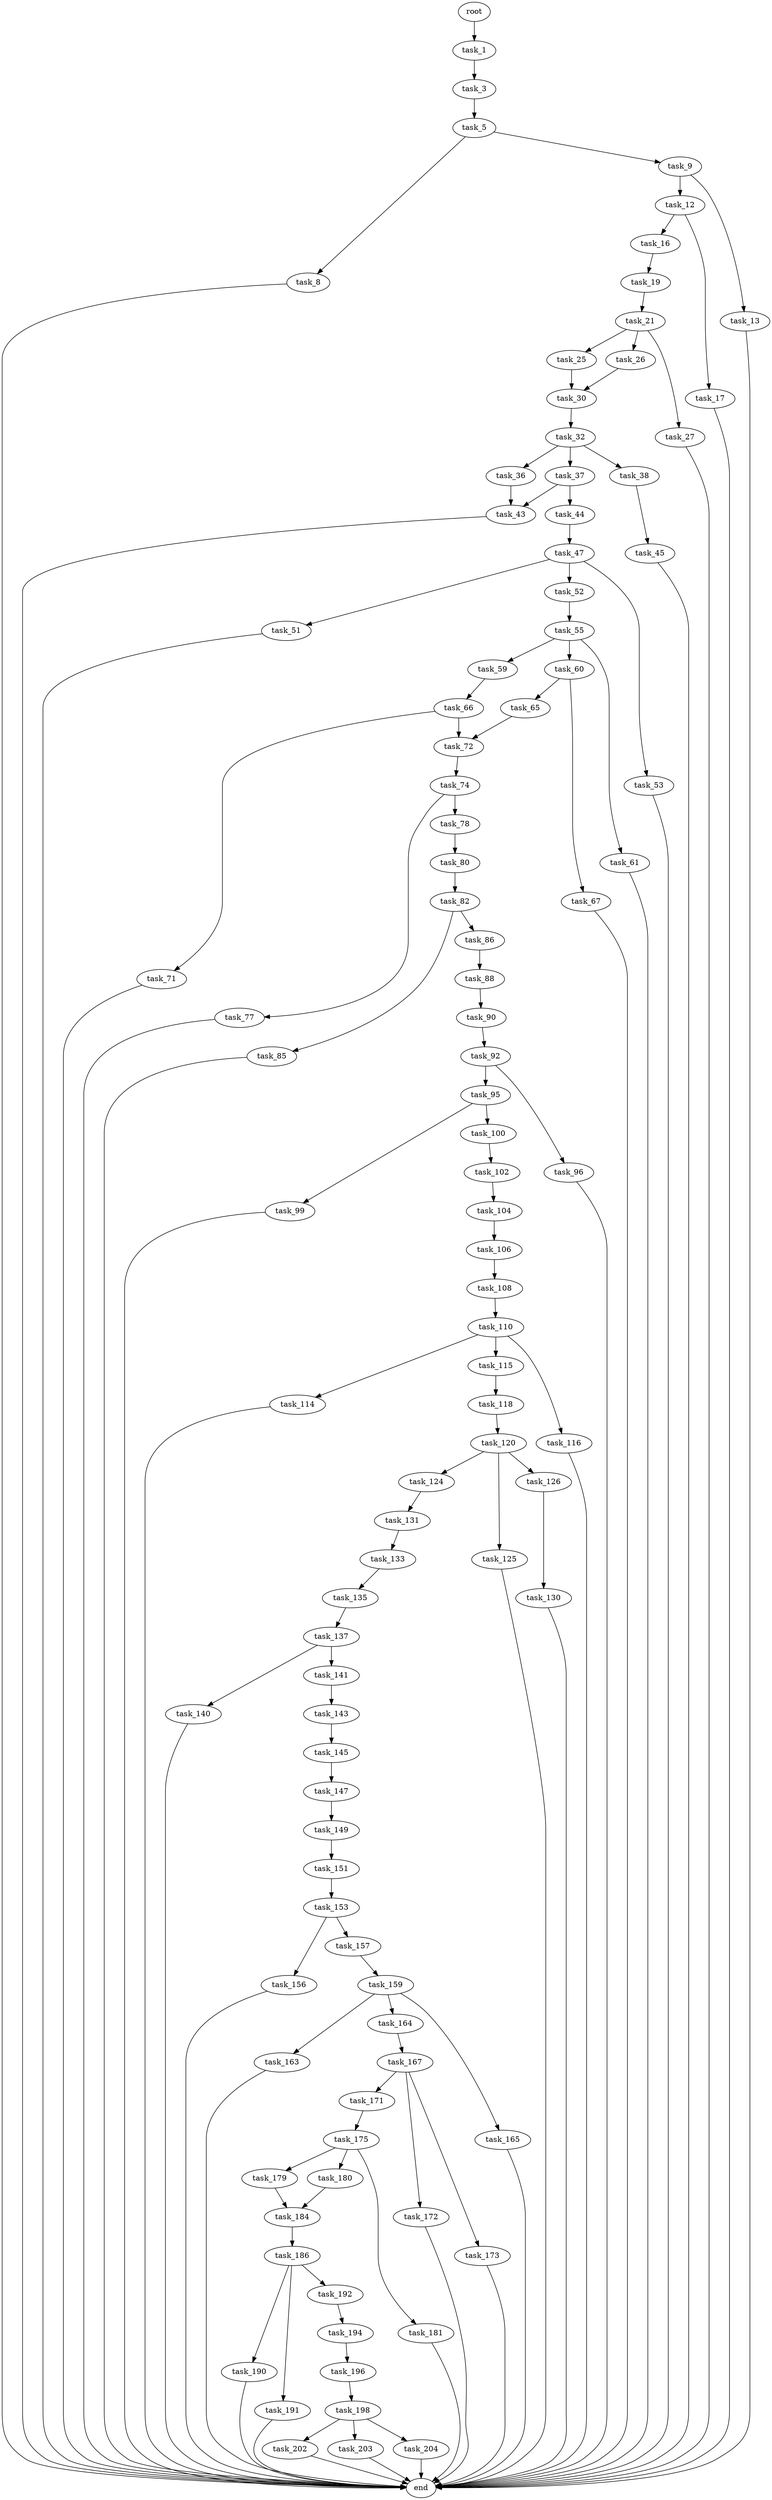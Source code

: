 digraph G {
  root [size="0.000000"];
  task_1 [size="231928233984.000000"];
  task_3 [size="412408533588.000000"];
  task_5 [size="6320073244.000000"];
  task_8 [size="549755813888.000000"];
  task_9 [size="83292235178.000000"];
  task_12 [size="1073741824000.000000"];
  task_13 [size="15629687334.000000"];
  task_16 [size="642091151078.000000"];
  task_17 [size="2001146171.000000"];
  task_19 [size="13774259211.000000"];
  task_21 [size="939981055564.000000"];
  task_25 [size="186575701686.000000"];
  task_26 [size="1073741824000.000000"];
  task_27 [size="652906683253.000000"];
  task_30 [size="9400879827.000000"];
  task_32 [size="74426709229.000000"];
  task_36 [size="1380595374.000000"];
  task_37 [size="231928233984.000000"];
  task_38 [size="28991029248.000000"];
  task_43 [size="782757789696.000000"];
  task_44 [size="782757789696.000000"];
  task_45 [size="782757789696.000000"];
  task_47 [size="752674977413.000000"];
  task_51 [size="549755813888.000000"];
  task_52 [size="511512852953.000000"];
  task_53 [size="2064357949.000000"];
  task_55 [size="1514946949.000000"];
  task_59 [size="782757789696.000000"];
  task_60 [size="38344792898.000000"];
  task_61 [size="127149880675.000000"];
  task_65 [size="14244032784.000000"];
  task_66 [size="782757789696.000000"];
  task_67 [size="8589934592.000000"];
  task_71 [size="261125840783.000000"];
  task_72 [size="782757789696.000000"];
  task_74 [size="8589934592.000000"];
  task_77 [size="502729739111.000000"];
  task_78 [size="134217728000.000000"];
  task_80 [size="57795812489.000000"];
  task_82 [size="8589934592.000000"];
  task_85 [size="782757789696.000000"];
  task_86 [size="28991029248.000000"];
  task_88 [size="4752722747.000000"];
  task_90 [size="231928233984.000000"];
  task_92 [size="32867022807.000000"];
  task_95 [size="231928233984.000000"];
  task_96 [size="29325205558.000000"];
  task_99 [size="43113232982.000000"];
  task_100 [size="1588053608.000000"];
  task_102 [size="782757789696.000000"];
  task_104 [size="28991029248.000000"];
  task_106 [size="573352088219.000000"];
  task_108 [size="10960499005.000000"];
  task_110 [size="561268242580.000000"];
  task_114 [size="200833978699.000000"];
  task_115 [size="134217728000.000000"];
  task_116 [size="33042010888.000000"];
  task_118 [size="126934352065.000000"];
  task_120 [size="117981721090.000000"];
  task_124 [size="50106835428.000000"];
  task_125 [size="134217728000.000000"];
  task_126 [size="549755813888.000000"];
  task_130 [size="172127763150.000000"];
  task_131 [size="549755813888.000000"];
  task_133 [size="40404661346.000000"];
  task_135 [size="73283076424.000000"];
  task_137 [size="549755813888.000000"];
  task_140 [size="32186526188.000000"];
  task_141 [size="368293445632.000000"];
  task_143 [size="1188594722684.000000"];
  task_145 [size="368293445632.000000"];
  task_147 [size="68719476736.000000"];
  task_149 [size="549755813888.000000"];
  task_151 [size="68719476736.000000"];
  task_153 [size="28991029248.000000"];
  task_156 [size="2585325681.000000"];
  task_157 [size="574233335656.000000"];
  task_159 [size="28991029248.000000"];
  task_163 [size="6240572190.000000"];
  task_164 [size="23803694563.000000"];
  task_165 [size="48410307982.000000"];
  task_167 [size="5192004022.000000"];
  task_171 [size="71889765865.000000"];
  task_172 [size="782757789696.000000"];
  task_173 [size="28352053175.000000"];
  task_175 [size="28991029248.000000"];
  task_179 [size="106391617043.000000"];
  task_180 [size="3664197305.000000"];
  task_181 [size="5889128545.000000"];
  task_184 [size="19361228524.000000"];
  task_186 [size="24140083358.000000"];
  task_190 [size="157268328109.000000"];
  task_191 [size="939575307028.000000"];
  task_192 [size="318641053472.000000"];
  task_194 [size="743623437.000000"];
  task_196 [size="68719476736.000000"];
  task_198 [size="231928233984.000000"];
  task_202 [size="627502431321.000000"];
  task_203 [size="8589934592.000000"];
  task_204 [size="62048057389.000000"];
  end [size="0.000000"];

  root -> task_1 [size="1.000000"];
  task_1 -> task_3 [size="301989888.000000"];
  task_3 -> task_5 [size="301989888.000000"];
  task_5 -> task_8 [size="411041792.000000"];
  task_5 -> task_9 [size="411041792.000000"];
  task_8 -> end [size="1.000000"];
  task_9 -> task_12 [size="301989888.000000"];
  task_9 -> task_13 [size="301989888.000000"];
  task_12 -> task_16 [size="838860800.000000"];
  task_12 -> task_17 [size="838860800.000000"];
  task_13 -> end [size="1.000000"];
  task_16 -> task_19 [size="536870912.000000"];
  task_17 -> end [size="1.000000"];
  task_19 -> task_21 [size="536870912.000000"];
  task_21 -> task_25 [size="679477248.000000"];
  task_21 -> task_26 [size="679477248.000000"];
  task_21 -> task_27 [size="679477248.000000"];
  task_25 -> task_30 [size="134217728.000000"];
  task_26 -> task_30 [size="838860800.000000"];
  task_27 -> end [size="1.000000"];
  task_30 -> task_32 [size="301989888.000000"];
  task_32 -> task_36 [size="75497472.000000"];
  task_32 -> task_37 [size="75497472.000000"];
  task_32 -> task_38 [size="75497472.000000"];
  task_36 -> task_43 [size="33554432.000000"];
  task_37 -> task_43 [size="301989888.000000"];
  task_37 -> task_44 [size="301989888.000000"];
  task_38 -> task_45 [size="75497472.000000"];
  task_43 -> end [size="1.000000"];
  task_44 -> task_47 [size="679477248.000000"];
  task_45 -> end [size="1.000000"];
  task_47 -> task_51 [size="536870912.000000"];
  task_47 -> task_52 [size="536870912.000000"];
  task_47 -> task_53 [size="536870912.000000"];
  task_51 -> end [size="1.000000"];
  task_52 -> task_55 [size="679477248.000000"];
  task_53 -> end [size="1.000000"];
  task_55 -> task_59 [size="33554432.000000"];
  task_55 -> task_60 [size="33554432.000000"];
  task_55 -> task_61 [size="33554432.000000"];
  task_59 -> task_66 [size="679477248.000000"];
  task_60 -> task_65 [size="33554432.000000"];
  task_60 -> task_67 [size="33554432.000000"];
  task_61 -> end [size="1.000000"];
  task_65 -> task_72 [size="536870912.000000"];
  task_66 -> task_71 [size="679477248.000000"];
  task_66 -> task_72 [size="679477248.000000"];
  task_67 -> end [size="1.000000"];
  task_71 -> end [size="1.000000"];
  task_72 -> task_74 [size="679477248.000000"];
  task_74 -> task_77 [size="33554432.000000"];
  task_74 -> task_78 [size="33554432.000000"];
  task_77 -> end [size="1.000000"];
  task_78 -> task_80 [size="209715200.000000"];
  task_80 -> task_82 [size="75497472.000000"];
  task_82 -> task_85 [size="33554432.000000"];
  task_82 -> task_86 [size="33554432.000000"];
  task_85 -> end [size="1.000000"];
  task_86 -> task_88 [size="75497472.000000"];
  task_88 -> task_90 [size="301989888.000000"];
  task_90 -> task_92 [size="301989888.000000"];
  task_92 -> task_95 [size="679477248.000000"];
  task_92 -> task_96 [size="679477248.000000"];
  task_95 -> task_99 [size="301989888.000000"];
  task_95 -> task_100 [size="301989888.000000"];
  task_96 -> end [size="1.000000"];
  task_99 -> end [size="1.000000"];
  task_100 -> task_102 [size="33554432.000000"];
  task_102 -> task_104 [size="679477248.000000"];
  task_104 -> task_106 [size="75497472.000000"];
  task_106 -> task_108 [size="838860800.000000"];
  task_108 -> task_110 [size="301989888.000000"];
  task_110 -> task_114 [size="838860800.000000"];
  task_110 -> task_115 [size="838860800.000000"];
  task_110 -> task_116 [size="838860800.000000"];
  task_114 -> end [size="1.000000"];
  task_115 -> task_118 [size="209715200.000000"];
  task_116 -> end [size="1.000000"];
  task_118 -> task_120 [size="209715200.000000"];
  task_120 -> task_124 [size="411041792.000000"];
  task_120 -> task_125 [size="411041792.000000"];
  task_120 -> task_126 [size="411041792.000000"];
  task_124 -> task_131 [size="209715200.000000"];
  task_125 -> end [size="1.000000"];
  task_126 -> task_130 [size="536870912.000000"];
  task_130 -> end [size="1.000000"];
  task_131 -> task_133 [size="536870912.000000"];
  task_133 -> task_135 [size="33554432.000000"];
  task_135 -> task_137 [size="134217728.000000"];
  task_137 -> task_140 [size="536870912.000000"];
  task_137 -> task_141 [size="536870912.000000"];
  task_140 -> end [size="1.000000"];
  task_141 -> task_143 [size="411041792.000000"];
  task_143 -> task_145 [size="838860800.000000"];
  task_145 -> task_147 [size="411041792.000000"];
  task_147 -> task_149 [size="134217728.000000"];
  task_149 -> task_151 [size="536870912.000000"];
  task_151 -> task_153 [size="134217728.000000"];
  task_153 -> task_156 [size="75497472.000000"];
  task_153 -> task_157 [size="75497472.000000"];
  task_156 -> end [size="1.000000"];
  task_157 -> task_159 [size="536870912.000000"];
  task_159 -> task_163 [size="75497472.000000"];
  task_159 -> task_164 [size="75497472.000000"];
  task_159 -> task_165 [size="75497472.000000"];
  task_163 -> end [size="1.000000"];
  task_164 -> task_167 [size="838860800.000000"];
  task_165 -> end [size="1.000000"];
  task_167 -> task_171 [size="209715200.000000"];
  task_167 -> task_172 [size="209715200.000000"];
  task_167 -> task_173 [size="209715200.000000"];
  task_171 -> task_175 [size="75497472.000000"];
  task_172 -> end [size="1.000000"];
  task_173 -> end [size="1.000000"];
  task_175 -> task_179 [size="75497472.000000"];
  task_175 -> task_180 [size="75497472.000000"];
  task_175 -> task_181 [size="75497472.000000"];
  task_179 -> task_184 [size="411041792.000000"];
  task_180 -> task_184 [size="209715200.000000"];
  task_181 -> end [size="1.000000"];
  task_184 -> task_186 [size="838860800.000000"];
  task_186 -> task_190 [size="838860800.000000"];
  task_186 -> task_191 [size="838860800.000000"];
  task_186 -> task_192 [size="838860800.000000"];
  task_190 -> end [size="1.000000"];
  task_191 -> end [size="1.000000"];
  task_192 -> task_194 [size="411041792.000000"];
  task_194 -> task_196 [size="33554432.000000"];
  task_196 -> task_198 [size="134217728.000000"];
  task_198 -> task_202 [size="301989888.000000"];
  task_198 -> task_203 [size="301989888.000000"];
  task_198 -> task_204 [size="301989888.000000"];
  task_202 -> end [size="1.000000"];
  task_203 -> end [size="1.000000"];
  task_204 -> end [size="1.000000"];
}
